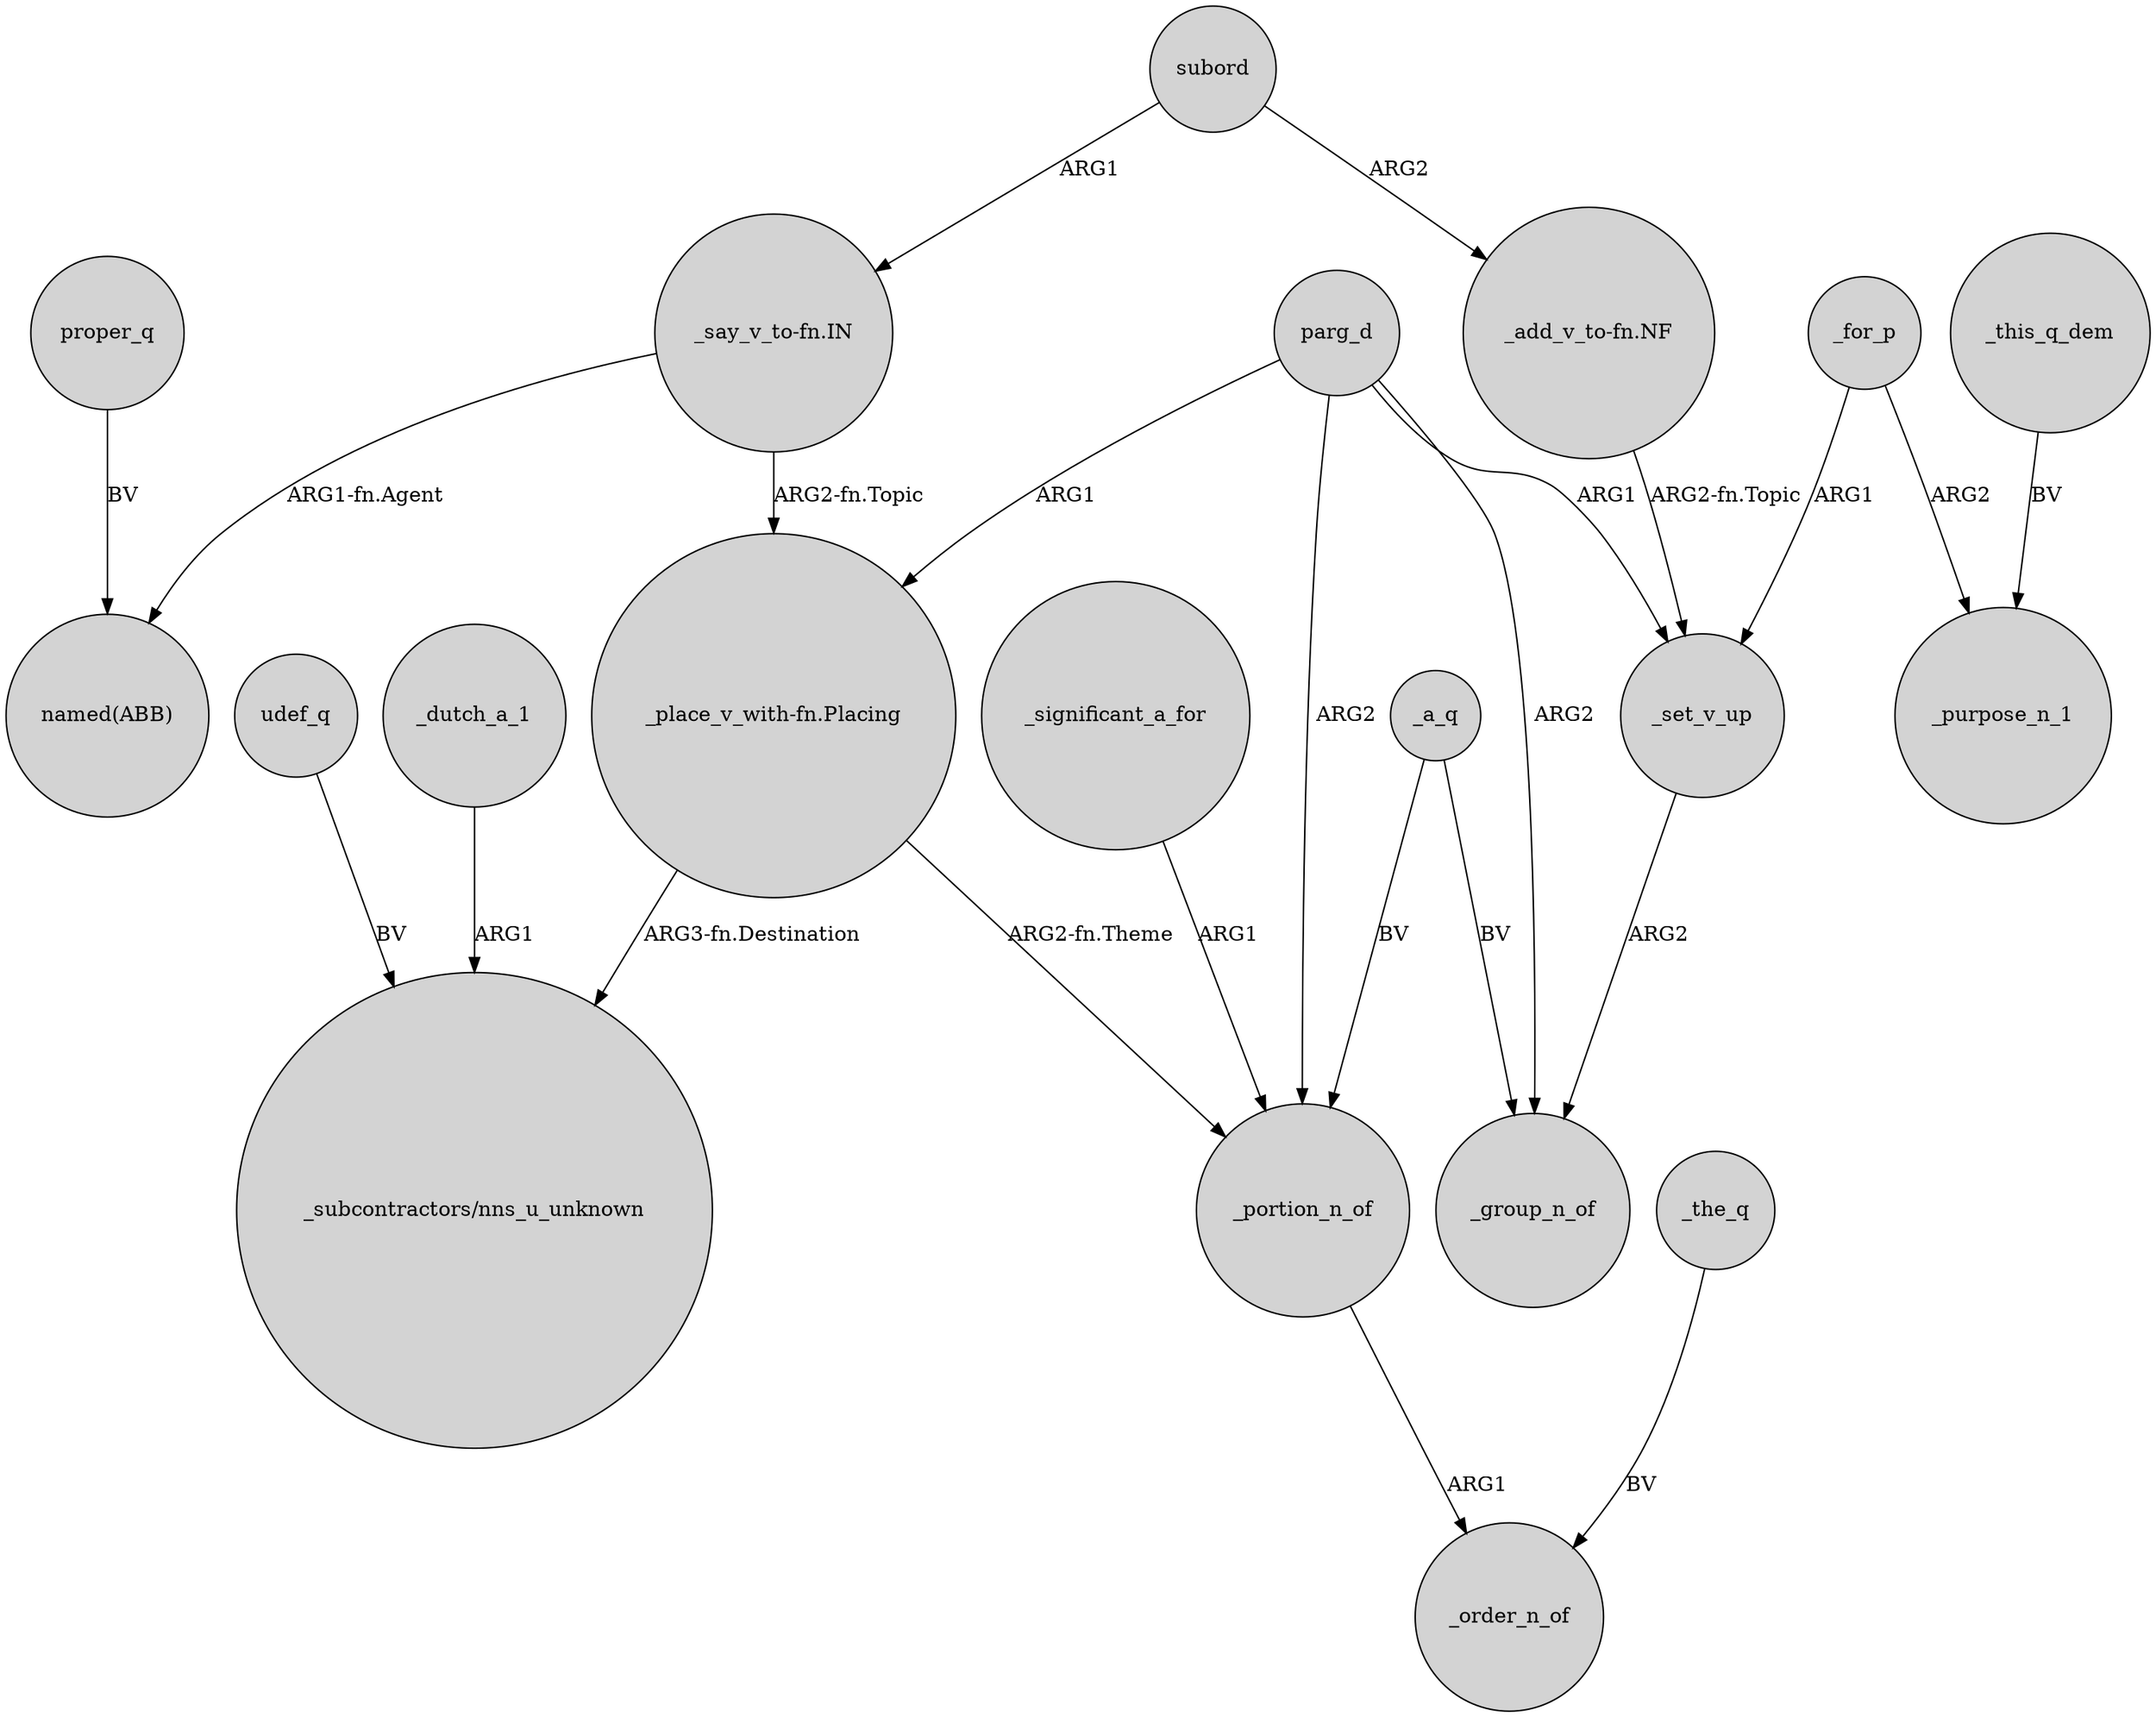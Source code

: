 digraph {
	node [shape=circle style=filled]
	subord -> "_add_v_to-fn.NF" [label=ARG2]
	"_say_v_to-fn.IN" -> "named(ABB)" [label="ARG1-fn.Agent"]
	parg_d -> _set_v_up [label=ARG1]
	"_place_v_with-fn.Placing" -> "_subcontractors/nns_u_unknown" [label="ARG3-fn.Destination"]
	"_say_v_to-fn.IN" -> "_place_v_with-fn.Placing" [label="ARG2-fn.Topic"]
	_this_q_dem -> _purpose_n_1 [label=BV]
	parg_d -> _group_n_of [label=ARG2]
	_dutch_a_1 -> "_subcontractors/nns_u_unknown" [label=ARG1]
	subord -> "_say_v_to-fn.IN" [label=ARG1]
	_the_q -> _order_n_of [label=BV]
	"_add_v_to-fn.NF" -> _set_v_up [label="ARG2-fn.Topic"]
	_significant_a_for -> _portion_n_of [label=ARG1]
	parg_d -> _portion_n_of [label=ARG2]
	_for_p -> _purpose_n_1 [label=ARG2]
	_set_v_up -> _group_n_of [label=ARG2]
	udef_q -> "_subcontractors/nns_u_unknown" [label=BV]
	parg_d -> "_place_v_with-fn.Placing" [label=ARG1]
	_portion_n_of -> _order_n_of [label=ARG1]
	_a_q -> _group_n_of [label=BV]
	"_place_v_with-fn.Placing" -> _portion_n_of [label="ARG2-fn.Theme"]
	_a_q -> _portion_n_of [label=BV]
	_for_p -> _set_v_up [label=ARG1]
	proper_q -> "named(ABB)" [label=BV]
}
